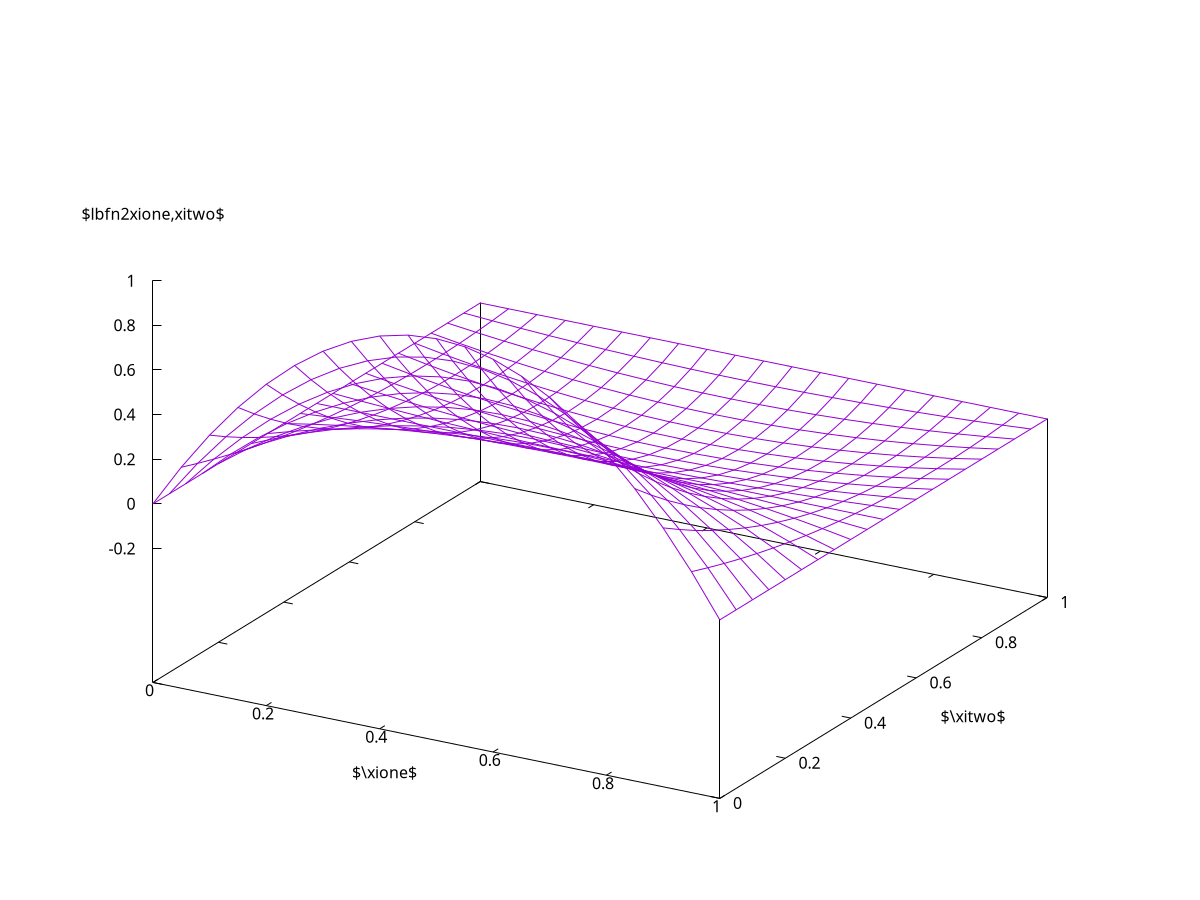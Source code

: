 #set title "Biquadratic Lagrange basis functions"
set nokey
set samples 21
set isosample 21
set xlabel "$\\xione$"
set ylabel "$\\xitwo$"
set label 2 "$\\lbfn{2}{\\xione,\\xitwo}$" at 0.00, 0.00, 1.30 centre
#set xtics  0.00,0.25,1
#set ytics -0.25,0.25,1
phi1(z)=2.0*(z-0.5)*(z-1.0)
phi2(z)=4.0*z*(1.0-z)
phi3(z)=2.0*z*(z-0.5)
psi2(x,y)=phi2(x)*phi1(y)
set xrange [0:1]
set yrange [0:1]
set zrange [-0.2:1]
splot psi2(x,y)

 
